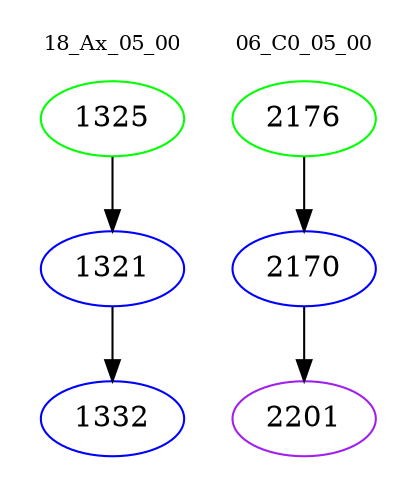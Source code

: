 digraph{
subgraph cluster_0 {
color = white
label = "18_Ax_05_00";
fontsize=10;
T0_1325 [label="1325", color="green"]
T0_1325 -> T0_1321 [color="black"]
T0_1321 [label="1321", color="blue"]
T0_1321 -> T0_1332 [color="black"]
T0_1332 [label="1332", color="blue"]
}
subgraph cluster_1 {
color = white
label = "06_C0_05_00";
fontsize=10;
T1_2176 [label="2176", color="green"]
T1_2176 -> T1_2170 [color="black"]
T1_2170 [label="2170", color="blue"]
T1_2170 -> T1_2201 [color="black"]
T1_2201 [label="2201", color="purple"]
}
}
